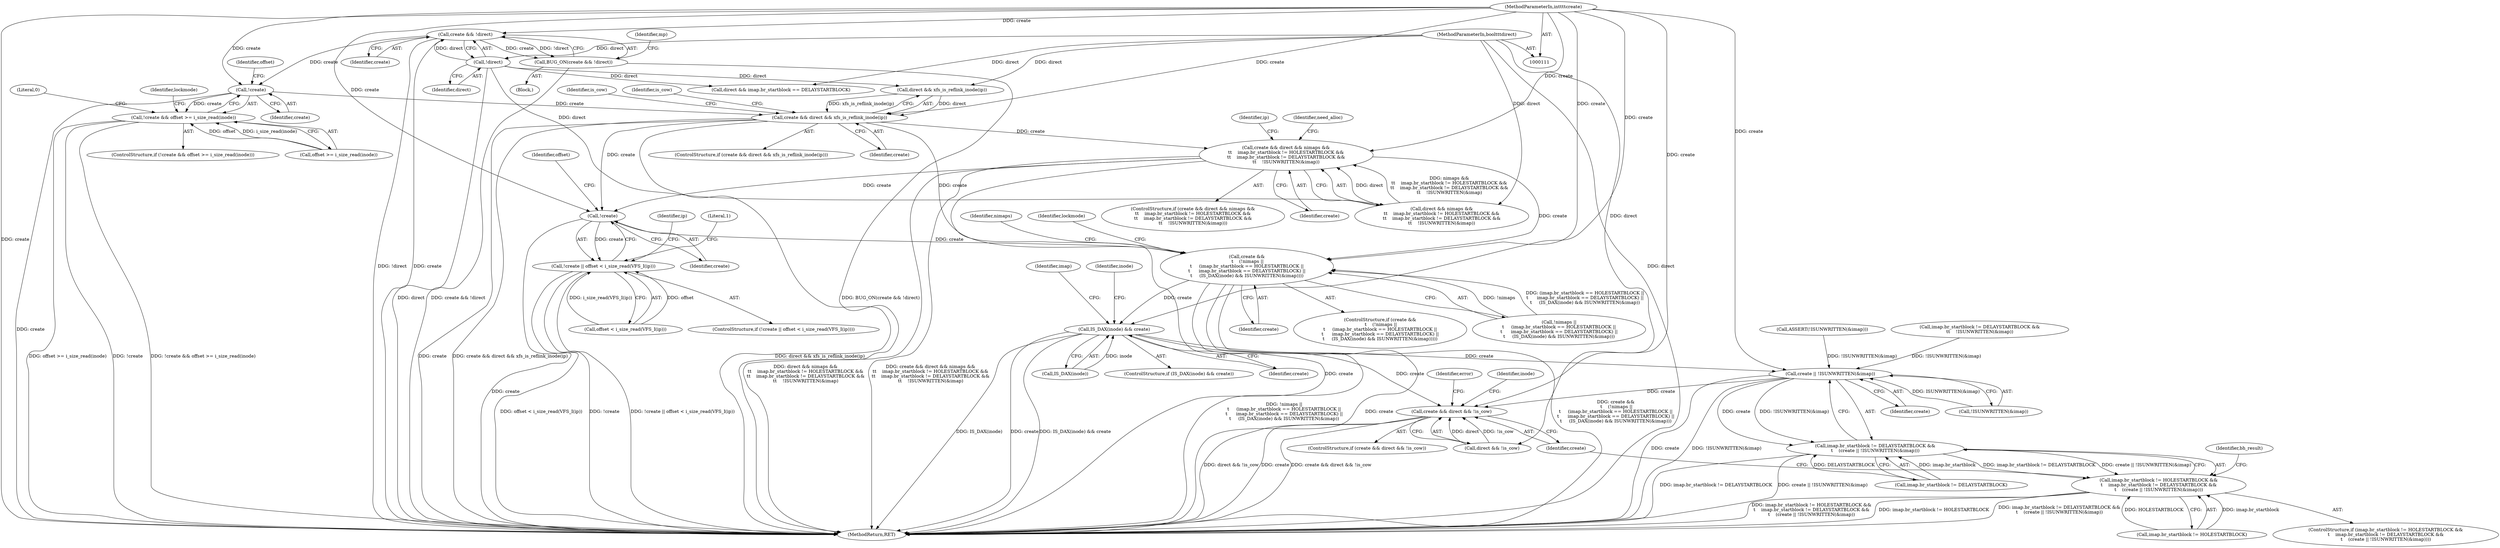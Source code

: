 digraph "0_linux_04197b341f23b908193308b8d63d17ff23232598@API" {
"1000157" [label="(Call,create && !direct)"];
"1000115" [label="(MethodParameterIn,int\t\t\tcreate)"];
"1000159" [label="(Call,!direct)"];
"1000116" [label="(MethodParameterIn,bool\t\t\tdirect)"];
"1000156" [label="(Call,BUG_ON(create && !direct))"];
"1000193" [label="(Call,!create)"];
"1000192" [label="(Call,!create && offset >= i_size_read(inode))"];
"1000247" [label="(Call,create && direct && xfs_is_reflink_inode(ip))"];
"1000280" [label="(Call,create && direct && nimaps &&\n\t\t    imap.br_startblock != HOLESTARTBLOCK &&\n\t\t    imap.br_startblock != DELAYSTARTBLOCK &&\n\t\t    !ISUNWRITTEN(&imap))"];
"1000324" [label="(Call,!create)"];
"1000323" [label="(Call,!create || offset < i_size_read(VFS_I(ip)))"];
"1000346" [label="(Call,create &&\n \t    (!nimaps ||\n\t     (imap.br_startblock == HOLESTARTBLOCK ||\n\t      imap.br_startblock == DELAYSTARTBLOCK) ||\n\t     (IS_DAX(inode) && ISUNWRITTEN(&imap))))"];
"1000430" [label="(Call,IS_DAX(inode) && create)"];
"1000462" [label="(Call,create || !ISUNWRITTEN(&imap))"];
"1000456" [label="(Call,imap.br_startblock != DELAYSTARTBLOCK &&\n\t    (create || !ISUNWRITTEN(&imap)))"];
"1000450" [label="(Call,imap.br_startblock != HOLESTARTBLOCK &&\n\t    imap.br_startblock != DELAYSTARTBLOCK &&\n\t    (create || !ISUNWRITTEN(&imap)))"];
"1000470" [label="(Call,create && direct && !is_cow)"];
"1000433" [label="(Identifier,create)"];
"1000324" [label="(Call,!create)"];
"1000116" [label="(MethodParameterIn,bool\t\t\tdirect)"];
"1000249" [label="(Call,direct && xfs_is_reflink_inode(ip))"];
"1000343" [label="(Identifier,ip)"];
"1000456" [label="(Call,imap.br_startblock != DELAYSTARTBLOCK &&\n\t    (create || !ISUNWRITTEN(&imap)))"];
"1000326" [label="(Call,offset < i_size_read(VFS_I(ip)))"];
"1000471" [label="(Identifier,create)"];
"1000247" [label="(Call,create && direct && xfs_is_reflink_inode(ip))"];
"1000439" [label="(Identifier,imap)"];
"1000463" [label="(Identifier,create)"];
"1000279" [label="(ControlStructure,if (create && direct && nimaps &&\n\t\t    imap.br_startblock != HOLESTARTBLOCK &&\n\t\t    imap.br_startblock != DELAYSTARTBLOCK &&\n\t\t    !ISUNWRITTEN(&imap)))"];
"1000405" [label="(Identifier,nimaps)"];
"1000163" [label="(Identifier,mp)"];
"1000464" [label="(Call,!ISUNWRITTEN(&imap))"];
"1000303" [label="(Identifier,ip)"];
"1000157" [label="(Call,create && !direct)"];
"1000347" [label="(Identifier,create)"];
"1000264" [label="(Identifier,is_cow)"];
"1000435" [label="(Call,ASSERT(!ISUNWRITTEN(&imap)))"];
"1000469" [label="(ControlStructure,if (create && direct && !is_cow))"];
"1000333" [label="(Literal,1)"];
"1000478" [label="(Identifier,error)"];
"1000115" [label="(MethodParameterIn,int\t\t\tcreate)"];
"1000194" [label="(Identifier,create)"];
"1000196" [label="(Identifier,offset)"];
"1000325" [label="(Identifier,create)"];
"1000449" [label="(ControlStructure,if (imap.br_startblock != HOLESTARTBLOCK &&\n\t    imap.br_startblock != DELAYSTARTBLOCK &&\n\t    (create || !ISUNWRITTEN(&imap))))"];
"1000451" [label="(Call,imap.br_startblock != HOLESTARTBLOCK)"];
"1000118" [label="(Block,)"];
"1000534" [label="(MethodReturn,RET)"];
"1000193" [label="(Call,!create)"];
"1000431" [label="(Call,IS_DAX(inode))"];
"1000323" [label="(Call,!create || offset < i_size_read(VFS_I(ip)))"];
"1000520" [label="(Identifier,bh_result)"];
"1000191" [label="(ControlStructure,if (!create && offset >= i_size_read(inode)))"];
"1000346" [label="(Call,create &&\n \t    (!nimaps ||\n\t     (imap.br_startblock == HOLESTARTBLOCK ||\n\t      imap.br_startblock == DELAYSTARTBLOCK) ||\n\t     (IS_DAX(inode) && ISUNWRITTEN(&imap))))"];
"1000254" [label="(Identifier,is_cow)"];
"1000322" [label="(ControlStructure,if (!create || offset < i_size_read(VFS_I(ip))))"];
"1000156" [label="(Call,BUG_ON(create && !direct))"];
"1000457" [label="(Call,imap.br_startblock != DELAYSTARTBLOCK)"];
"1000281" [label="(Identifier,create)"];
"1000345" [label="(ControlStructure,if (create &&\n \t    (!nimaps ||\n\t     (imap.br_startblock == HOLESTARTBLOCK ||\n\t      imap.br_startblock == DELAYSTARTBLOCK) ||\n\t     (IS_DAX(inode) && ISUNWRITTEN(&imap)))))"];
"1000200" [label="(Literal,0)"];
"1000159" [label="(Call,!direct)"];
"1000450" [label="(Call,imap.br_startblock != HOLESTARTBLOCK &&\n\t    imap.br_startblock != DELAYSTARTBLOCK &&\n\t    (create || !ISUNWRITTEN(&imap)))"];
"1000282" [label="(Call,direct && nimaps &&\n\t\t    imap.br_startblock != HOLESTARTBLOCK &&\n\t\t    imap.br_startblock != DELAYSTARTBLOCK &&\n\t\t    !ISUNWRITTEN(&imap))"];
"1000470" [label="(Call,create && direct && !is_cow)"];
"1000246" [label="(ControlStructure,if (create && direct && xfs_is_reflink_inode(ip)))"];
"1000489" [label="(Identifier,inode)"];
"1000192" [label="(Call,!create && offset >= i_size_read(inode))"];
"1000158" [label="(Identifier,create)"];
"1000195" [label="(Call,offset >= i_size_read(inode))"];
"1000348" [label="(Call,!nimaps ||\n\t     (imap.br_startblock == HOLESTARTBLOCK ||\n\t      imap.br_startblock == DELAYSTARTBLOCK) ||\n\t     (IS_DAX(inode) && ISUNWRITTEN(&imap)))"];
"1000280" [label="(Call,create && direct && nimaps &&\n\t\t    imap.br_startblock != HOLESTARTBLOCK &&\n\t\t    imap.br_startblock != DELAYSTARTBLOCK &&\n\t\t    !ISUNWRITTEN(&imap))"];
"1000472" [label="(Call,direct && !is_cow)"];
"1000372" [label="(Identifier,lockmode)"];
"1000442" [label="(Identifier,inode)"];
"1000462" [label="(Call,create || !ISUNWRITTEN(&imap))"];
"1000202" [label="(Identifier,lockmode)"];
"1000292" [label="(Call,imap.br_startblock != DELAYSTARTBLOCK &&\n\t\t    !ISUNWRITTEN(&imap))"];
"1000160" [label="(Identifier,direct)"];
"1000248" [label="(Identifier,create)"];
"1000429" [label="(ControlStructure,if (IS_DAX(inode) && create))"];
"1000430" [label="(Call,IS_DAX(inode) && create)"];
"1000314" [label="(Call,direct && imap.br_startblock == DELAYSTARTBLOCK)"];
"1000309" [label="(Identifier,need_alloc)"];
"1000327" [label="(Identifier,offset)"];
"1000157" -> "1000156"  [label="AST: "];
"1000157" -> "1000158"  [label="CFG: "];
"1000157" -> "1000159"  [label="CFG: "];
"1000158" -> "1000157"  [label="AST: "];
"1000159" -> "1000157"  [label="AST: "];
"1000156" -> "1000157"  [label="CFG: "];
"1000157" -> "1000534"  [label="DDG: !direct"];
"1000157" -> "1000534"  [label="DDG: create"];
"1000157" -> "1000156"  [label="DDG: create"];
"1000157" -> "1000156"  [label="DDG: !direct"];
"1000115" -> "1000157"  [label="DDG: create"];
"1000159" -> "1000157"  [label="DDG: direct"];
"1000157" -> "1000193"  [label="DDG: create"];
"1000115" -> "1000111"  [label="AST: "];
"1000115" -> "1000534"  [label="DDG: create"];
"1000115" -> "1000193"  [label="DDG: create"];
"1000115" -> "1000247"  [label="DDG: create"];
"1000115" -> "1000280"  [label="DDG: create"];
"1000115" -> "1000324"  [label="DDG: create"];
"1000115" -> "1000346"  [label="DDG: create"];
"1000115" -> "1000430"  [label="DDG: create"];
"1000115" -> "1000462"  [label="DDG: create"];
"1000115" -> "1000470"  [label="DDG: create"];
"1000159" -> "1000160"  [label="CFG: "];
"1000160" -> "1000159"  [label="AST: "];
"1000159" -> "1000534"  [label="DDG: direct"];
"1000116" -> "1000159"  [label="DDG: direct"];
"1000159" -> "1000249"  [label="DDG: direct"];
"1000159" -> "1000282"  [label="DDG: direct"];
"1000159" -> "1000314"  [label="DDG: direct"];
"1000116" -> "1000111"  [label="AST: "];
"1000116" -> "1000534"  [label="DDG: direct"];
"1000116" -> "1000249"  [label="DDG: direct"];
"1000116" -> "1000282"  [label="DDG: direct"];
"1000116" -> "1000314"  [label="DDG: direct"];
"1000116" -> "1000472"  [label="DDG: direct"];
"1000156" -> "1000118"  [label="AST: "];
"1000163" -> "1000156"  [label="CFG: "];
"1000156" -> "1000534"  [label="DDG: create && !direct"];
"1000156" -> "1000534"  [label="DDG: BUG_ON(create && !direct)"];
"1000193" -> "1000192"  [label="AST: "];
"1000193" -> "1000194"  [label="CFG: "];
"1000194" -> "1000193"  [label="AST: "];
"1000196" -> "1000193"  [label="CFG: "];
"1000192" -> "1000193"  [label="CFG: "];
"1000193" -> "1000534"  [label="DDG: create"];
"1000193" -> "1000192"  [label="DDG: create"];
"1000193" -> "1000247"  [label="DDG: create"];
"1000192" -> "1000191"  [label="AST: "];
"1000192" -> "1000195"  [label="CFG: "];
"1000195" -> "1000192"  [label="AST: "];
"1000200" -> "1000192"  [label="CFG: "];
"1000202" -> "1000192"  [label="CFG: "];
"1000192" -> "1000534"  [label="DDG: offset >= i_size_read(inode)"];
"1000192" -> "1000534"  [label="DDG: !create"];
"1000192" -> "1000534"  [label="DDG: !create && offset >= i_size_read(inode)"];
"1000195" -> "1000192"  [label="DDG: offset"];
"1000195" -> "1000192"  [label="DDG: i_size_read(inode)"];
"1000247" -> "1000246"  [label="AST: "];
"1000247" -> "1000248"  [label="CFG: "];
"1000247" -> "1000249"  [label="CFG: "];
"1000248" -> "1000247"  [label="AST: "];
"1000249" -> "1000247"  [label="AST: "];
"1000254" -> "1000247"  [label="CFG: "];
"1000264" -> "1000247"  [label="CFG: "];
"1000247" -> "1000534"  [label="DDG: create"];
"1000247" -> "1000534"  [label="DDG: create && direct && xfs_is_reflink_inode(ip)"];
"1000247" -> "1000534"  [label="DDG: direct && xfs_is_reflink_inode(ip)"];
"1000249" -> "1000247"  [label="DDG: direct"];
"1000249" -> "1000247"  [label="DDG: xfs_is_reflink_inode(ip)"];
"1000247" -> "1000280"  [label="DDG: create"];
"1000247" -> "1000324"  [label="DDG: create"];
"1000247" -> "1000346"  [label="DDG: create"];
"1000280" -> "1000279"  [label="AST: "];
"1000280" -> "1000281"  [label="CFG: "];
"1000280" -> "1000282"  [label="CFG: "];
"1000281" -> "1000280"  [label="AST: "];
"1000282" -> "1000280"  [label="AST: "];
"1000303" -> "1000280"  [label="CFG: "];
"1000309" -> "1000280"  [label="CFG: "];
"1000280" -> "1000534"  [label="DDG: direct && nimaps &&\n\t\t    imap.br_startblock != HOLESTARTBLOCK &&\n\t\t    imap.br_startblock != DELAYSTARTBLOCK &&\n\t\t    !ISUNWRITTEN(&imap)"];
"1000280" -> "1000534"  [label="DDG: create && direct && nimaps &&\n\t\t    imap.br_startblock != HOLESTARTBLOCK &&\n\t\t    imap.br_startblock != DELAYSTARTBLOCK &&\n\t\t    !ISUNWRITTEN(&imap)"];
"1000280" -> "1000534"  [label="DDG: create"];
"1000282" -> "1000280"  [label="DDG: direct"];
"1000282" -> "1000280"  [label="DDG: nimaps &&\n\t\t    imap.br_startblock != HOLESTARTBLOCK &&\n\t\t    imap.br_startblock != DELAYSTARTBLOCK &&\n\t\t    !ISUNWRITTEN(&imap)"];
"1000280" -> "1000324"  [label="DDG: create"];
"1000280" -> "1000346"  [label="DDG: create"];
"1000324" -> "1000323"  [label="AST: "];
"1000324" -> "1000325"  [label="CFG: "];
"1000325" -> "1000324"  [label="AST: "];
"1000327" -> "1000324"  [label="CFG: "];
"1000323" -> "1000324"  [label="CFG: "];
"1000324" -> "1000534"  [label="DDG: create"];
"1000324" -> "1000323"  [label="DDG: create"];
"1000324" -> "1000346"  [label="DDG: create"];
"1000323" -> "1000322"  [label="AST: "];
"1000323" -> "1000326"  [label="CFG: "];
"1000326" -> "1000323"  [label="AST: "];
"1000333" -> "1000323"  [label="CFG: "];
"1000343" -> "1000323"  [label="CFG: "];
"1000323" -> "1000534"  [label="DDG: offset < i_size_read(VFS_I(ip))"];
"1000323" -> "1000534"  [label="DDG: !create"];
"1000323" -> "1000534"  [label="DDG: !create || offset < i_size_read(VFS_I(ip))"];
"1000326" -> "1000323"  [label="DDG: offset"];
"1000326" -> "1000323"  [label="DDG: i_size_read(VFS_I(ip))"];
"1000346" -> "1000345"  [label="AST: "];
"1000346" -> "1000347"  [label="CFG: "];
"1000346" -> "1000348"  [label="CFG: "];
"1000347" -> "1000346"  [label="AST: "];
"1000348" -> "1000346"  [label="AST: "];
"1000372" -> "1000346"  [label="CFG: "];
"1000405" -> "1000346"  [label="CFG: "];
"1000346" -> "1000534"  [label="DDG: !nimaps ||\n\t     (imap.br_startblock == HOLESTARTBLOCK ||\n\t      imap.br_startblock == DELAYSTARTBLOCK) ||\n\t     (IS_DAX(inode) && ISUNWRITTEN(&imap))"];
"1000346" -> "1000534"  [label="DDG: create"];
"1000346" -> "1000534"  [label="DDG: create &&\n \t    (!nimaps ||\n\t     (imap.br_startblock == HOLESTARTBLOCK ||\n\t      imap.br_startblock == DELAYSTARTBLOCK) ||\n\t     (IS_DAX(inode) && ISUNWRITTEN(&imap)))"];
"1000348" -> "1000346"  [label="DDG: !nimaps"];
"1000348" -> "1000346"  [label="DDG: (imap.br_startblock == HOLESTARTBLOCK ||\n\t      imap.br_startblock == DELAYSTARTBLOCK) ||\n\t     (IS_DAX(inode) && ISUNWRITTEN(&imap))"];
"1000346" -> "1000430"  [label="DDG: create"];
"1000430" -> "1000429"  [label="AST: "];
"1000430" -> "1000431"  [label="CFG: "];
"1000430" -> "1000433"  [label="CFG: "];
"1000431" -> "1000430"  [label="AST: "];
"1000433" -> "1000430"  [label="AST: "];
"1000439" -> "1000430"  [label="CFG: "];
"1000442" -> "1000430"  [label="CFG: "];
"1000430" -> "1000534"  [label="DDG: IS_DAX(inode)"];
"1000430" -> "1000534"  [label="DDG: create"];
"1000430" -> "1000534"  [label="DDG: IS_DAX(inode) && create"];
"1000431" -> "1000430"  [label="DDG: inode"];
"1000430" -> "1000462"  [label="DDG: create"];
"1000430" -> "1000470"  [label="DDG: create"];
"1000462" -> "1000456"  [label="AST: "];
"1000462" -> "1000463"  [label="CFG: "];
"1000462" -> "1000464"  [label="CFG: "];
"1000463" -> "1000462"  [label="AST: "];
"1000464" -> "1000462"  [label="AST: "];
"1000456" -> "1000462"  [label="CFG: "];
"1000462" -> "1000534"  [label="DDG: create"];
"1000462" -> "1000534"  [label="DDG: !ISUNWRITTEN(&imap)"];
"1000462" -> "1000456"  [label="DDG: create"];
"1000462" -> "1000456"  [label="DDG: !ISUNWRITTEN(&imap)"];
"1000464" -> "1000462"  [label="DDG: ISUNWRITTEN(&imap)"];
"1000292" -> "1000462"  [label="DDG: !ISUNWRITTEN(&imap)"];
"1000435" -> "1000462"  [label="DDG: !ISUNWRITTEN(&imap)"];
"1000462" -> "1000470"  [label="DDG: create"];
"1000456" -> "1000450"  [label="AST: "];
"1000456" -> "1000457"  [label="CFG: "];
"1000457" -> "1000456"  [label="AST: "];
"1000450" -> "1000456"  [label="CFG: "];
"1000456" -> "1000534"  [label="DDG: imap.br_startblock != DELAYSTARTBLOCK"];
"1000456" -> "1000534"  [label="DDG: create || !ISUNWRITTEN(&imap)"];
"1000456" -> "1000450"  [label="DDG: imap.br_startblock != DELAYSTARTBLOCK"];
"1000456" -> "1000450"  [label="DDG: create || !ISUNWRITTEN(&imap)"];
"1000457" -> "1000456"  [label="DDG: imap.br_startblock"];
"1000457" -> "1000456"  [label="DDG: DELAYSTARTBLOCK"];
"1000450" -> "1000449"  [label="AST: "];
"1000450" -> "1000451"  [label="CFG: "];
"1000451" -> "1000450"  [label="AST: "];
"1000471" -> "1000450"  [label="CFG: "];
"1000520" -> "1000450"  [label="CFG: "];
"1000450" -> "1000534"  [label="DDG: imap.br_startblock != HOLESTARTBLOCK &&\n\t    imap.br_startblock != DELAYSTARTBLOCK &&\n\t    (create || !ISUNWRITTEN(&imap))"];
"1000450" -> "1000534"  [label="DDG: imap.br_startblock != HOLESTARTBLOCK"];
"1000450" -> "1000534"  [label="DDG: imap.br_startblock != DELAYSTARTBLOCK &&\n\t    (create || !ISUNWRITTEN(&imap))"];
"1000451" -> "1000450"  [label="DDG: imap.br_startblock"];
"1000451" -> "1000450"  [label="DDG: HOLESTARTBLOCK"];
"1000470" -> "1000469"  [label="AST: "];
"1000470" -> "1000471"  [label="CFG: "];
"1000470" -> "1000472"  [label="CFG: "];
"1000471" -> "1000470"  [label="AST: "];
"1000472" -> "1000470"  [label="AST: "];
"1000478" -> "1000470"  [label="CFG: "];
"1000489" -> "1000470"  [label="CFG: "];
"1000470" -> "1000534"  [label="DDG: direct && !is_cow"];
"1000470" -> "1000534"  [label="DDG: create"];
"1000470" -> "1000534"  [label="DDG: create && direct && !is_cow"];
"1000472" -> "1000470"  [label="DDG: direct"];
"1000472" -> "1000470"  [label="DDG: !is_cow"];
}
